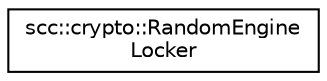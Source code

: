 digraph "Graphical Class Hierarchy"
{
 // LATEX_PDF_SIZE
  edge [fontname="Helvetica",fontsize="10",labelfontname="Helvetica",labelfontsize="10"];
  node [fontname="Helvetica",fontsize="10",shape=record];
  rankdir="LR";
  Node0 [label="scc::crypto::RandomEngine\lLocker",height=0.2,width=0.4,color="black", fillcolor="white", style="filled",URL="$de/d94/classscc_1_1crypto_1_1RandomEngineLocker.html",tooltip="Helper to safely lock the engine."];
}
